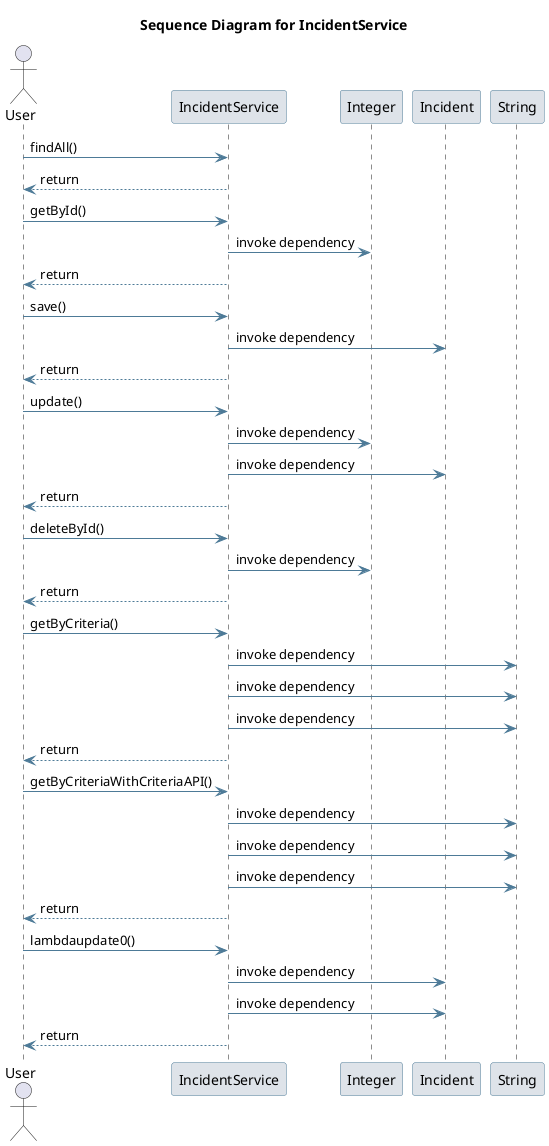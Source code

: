 @startuml
skinparam sequence {
 ArrowColor #4D7A97 
 ParticipantBorderColor #4D7A97 
 ParticipantBackgroundColor #DEE3E9 
}
title Sequence Diagram for IncidentService

actor User
User -> IncidentService: findAll()
IncidentService --> User : return
User -> IncidentService: getById()
participant Integer
IncidentService -> Integer: invoke dependency
IncidentService --> User : return
User -> IncidentService: save()
participant Incident
IncidentService -> Incident: invoke dependency
IncidentService --> User : return
User -> IncidentService: update()
IncidentService -> Integer: invoke dependency
IncidentService -> Incident: invoke dependency
IncidentService --> User : return
User -> IncidentService: deleteById()
IncidentService -> Integer: invoke dependency
IncidentService --> User : return
User -> IncidentService: getByCriteria()
participant String
IncidentService -> String: invoke dependency
IncidentService -> String: invoke dependency
IncidentService -> String: invoke dependency
IncidentService --> User : return
User -> IncidentService: getByCriteriaWithCriteriaAPI()
IncidentService -> String: invoke dependency
IncidentService -> String: invoke dependency
IncidentService -> String: invoke dependency
IncidentService --> User : return
User -> IncidentService: lambdaupdate0()
IncidentService -> Incident: invoke dependency
IncidentService -> Incident: invoke dependency
IncidentService --> User : return
@enduml
